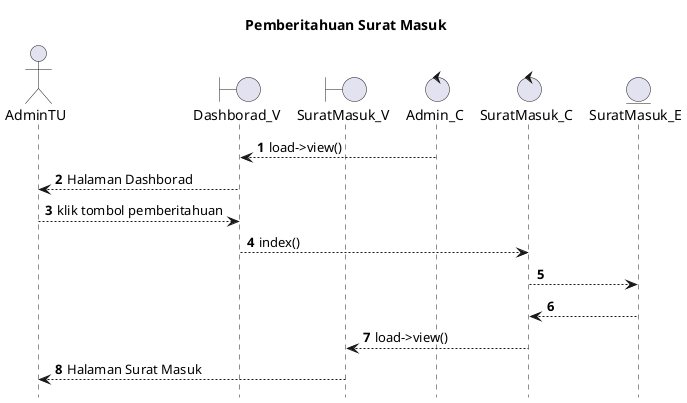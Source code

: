 @startuml

autonumber
hide footbox
title Pemberitahuan Surat Masuk

Actor AdminTU
boundary Dashborad_V
boundary SuratMasuk_V
control Admin_C
control SuratMasuk_C
Entity SuratMasuk_E

Admin_C --> Dashborad_V: load->view()
Dashborad_V --> AdminTU: Halaman Dashborad
AdminTU --> Dashborad_V: klik tombol pemberitahuan
Dashborad_V --> SuratMasuk_C: index()
SuratMasuk_C --> SuratMasuk_E:
    
    SuratMasuk_E --> SuratMasuk_C:
    SuratMasuk_C --> SuratMasuk_V: load->view()
    SuratMasuk_V --> AdminTU: Halaman Surat Masuk

@enduml
